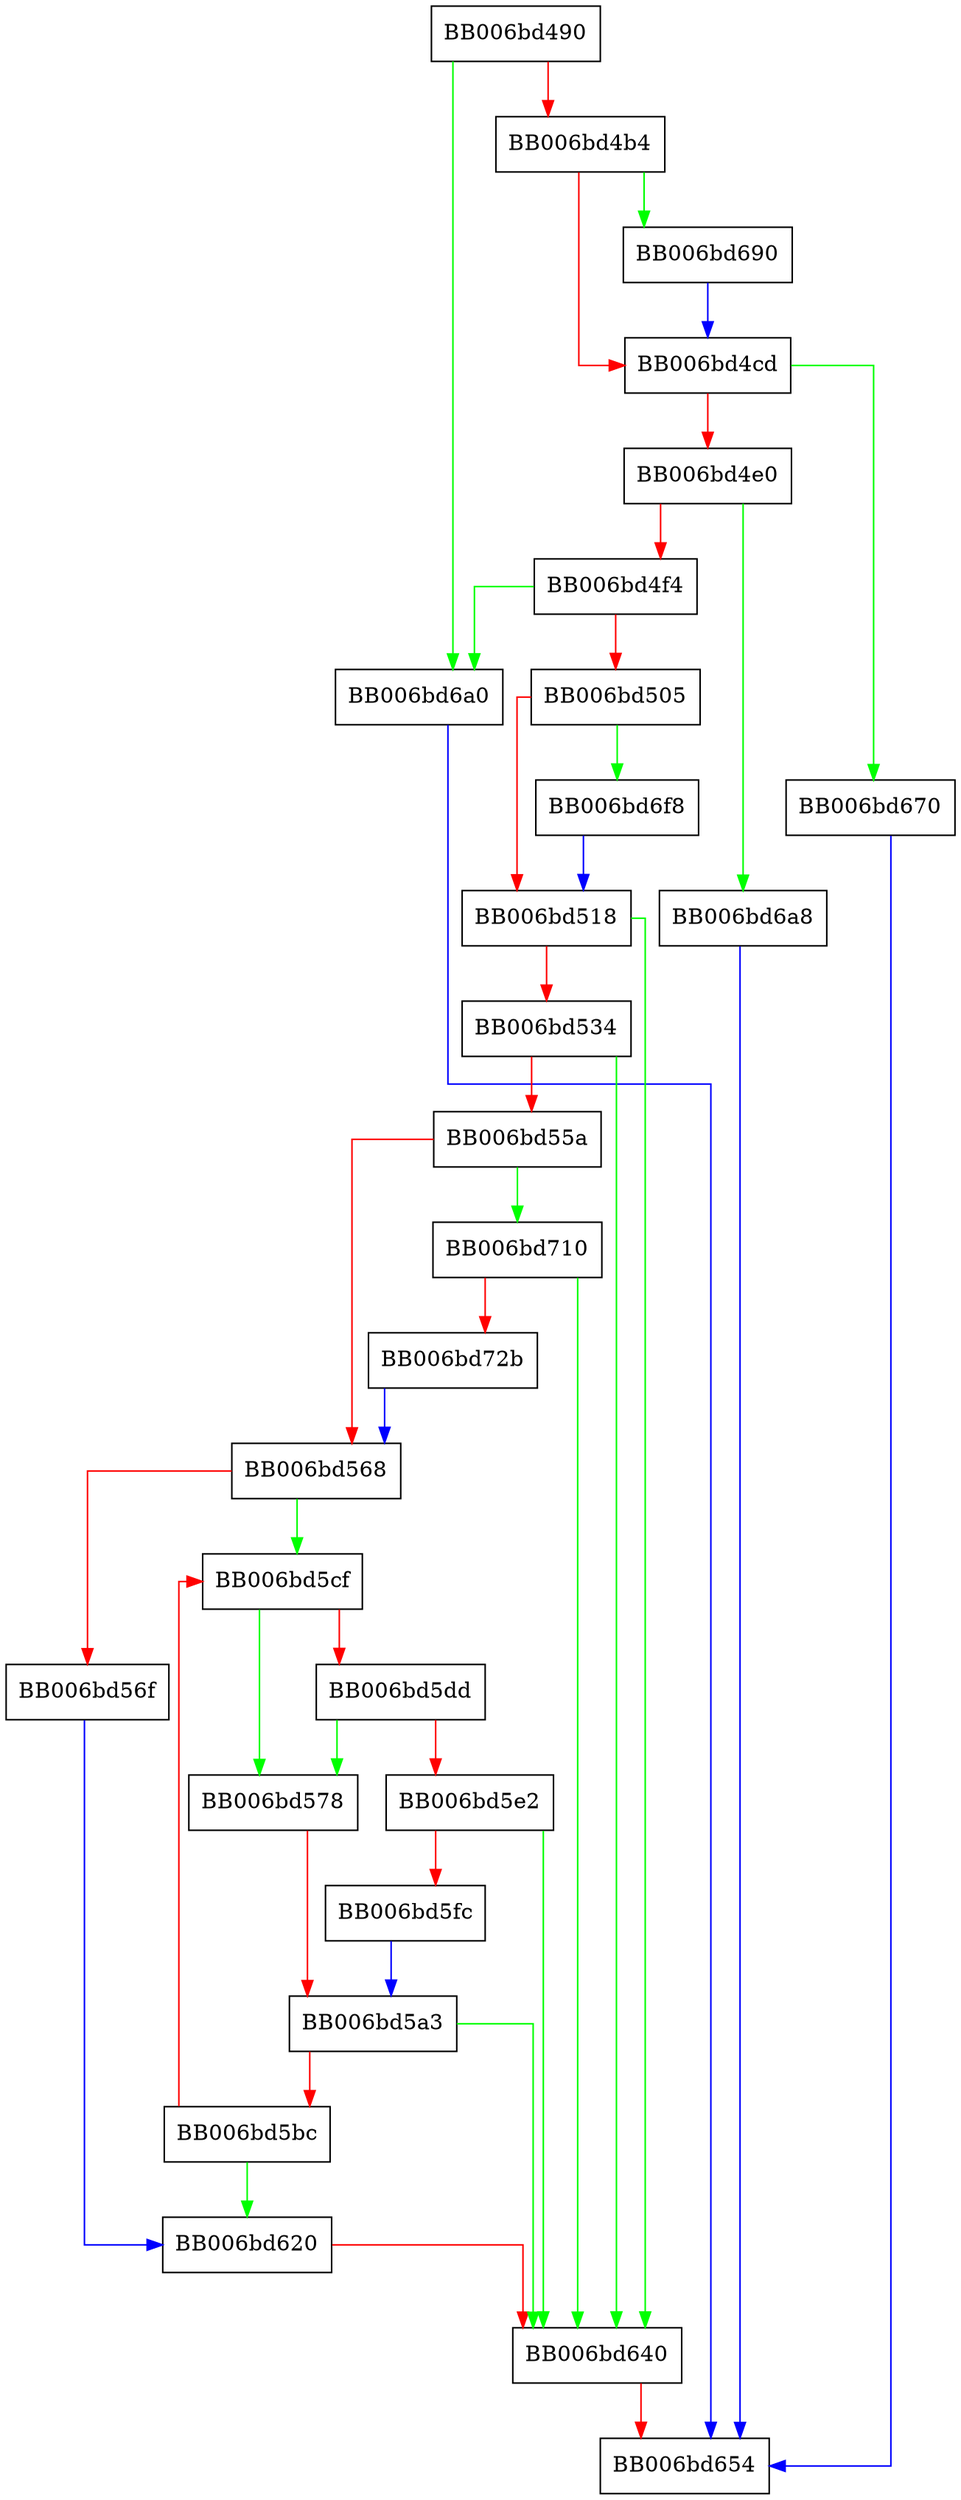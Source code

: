 digraph print_labeled_bignum {
  node [shape="box"];
  graph [splines=ortho];
  BB006bd490 -> BB006bd6a0 [color="green"];
  BB006bd490 -> BB006bd4b4 [color="red"];
  BB006bd4b4 -> BB006bd690 [color="green"];
  BB006bd4b4 -> BB006bd4cd [color="red"];
  BB006bd4cd -> BB006bd670 [color="green"];
  BB006bd4cd -> BB006bd4e0 [color="red"];
  BB006bd4e0 -> BB006bd6a8 [color="green"];
  BB006bd4e0 -> BB006bd4f4 [color="red"];
  BB006bd4f4 -> BB006bd6a0 [color="green"];
  BB006bd4f4 -> BB006bd505 [color="red"];
  BB006bd505 -> BB006bd6f8 [color="green"];
  BB006bd505 -> BB006bd518 [color="red"];
  BB006bd518 -> BB006bd640 [color="green"];
  BB006bd518 -> BB006bd534 [color="red"];
  BB006bd534 -> BB006bd640 [color="green"];
  BB006bd534 -> BB006bd55a [color="red"];
  BB006bd55a -> BB006bd710 [color="green"];
  BB006bd55a -> BB006bd568 [color="red"];
  BB006bd568 -> BB006bd5cf [color="green"];
  BB006bd568 -> BB006bd56f [color="red"];
  BB006bd56f -> BB006bd620 [color="blue"];
  BB006bd578 -> BB006bd5a3 [color="red"];
  BB006bd5a3 -> BB006bd640 [color="green"];
  BB006bd5a3 -> BB006bd5bc [color="red"];
  BB006bd5bc -> BB006bd620 [color="green"];
  BB006bd5bc -> BB006bd5cf [color="red"];
  BB006bd5cf -> BB006bd578 [color="green"];
  BB006bd5cf -> BB006bd5dd [color="red"];
  BB006bd5dd -> BB006bd578 [color="green"];
  BB006bd5dd -> BB006bd5e2 [color="red"];
  BB006bd5e2 -> BB006bd640 [color="green"];
  BB006bd5e2 -> BB006bd5fc [color="red"];
  BB006bd5fc -> BB006bd5a3 [color="blue"];
  BB006bd620 -> BB006bd640 [color="red"];
  BB006bd640 -> BB006bd654 [color="red"];
  BB006bd670 -> BB006bd654 [color="blue"];
  BB006bd690 -> BB006bd4cd [color="blue"];
  BB006bd6a0 -> BB006bd654 [color="blue"];
  BB006bd6a8 -> BB006bd654 [color="blue"];
  BB006bd6f8 -> BB006bd518 [color="blue"];
  BB006bd710 -> BB006bd640 [color="green"];
  BB006bd710 -> BB006bd72b [color="red"];
  BB006bd72b -> BB006bd568 [color="blue"];
}
